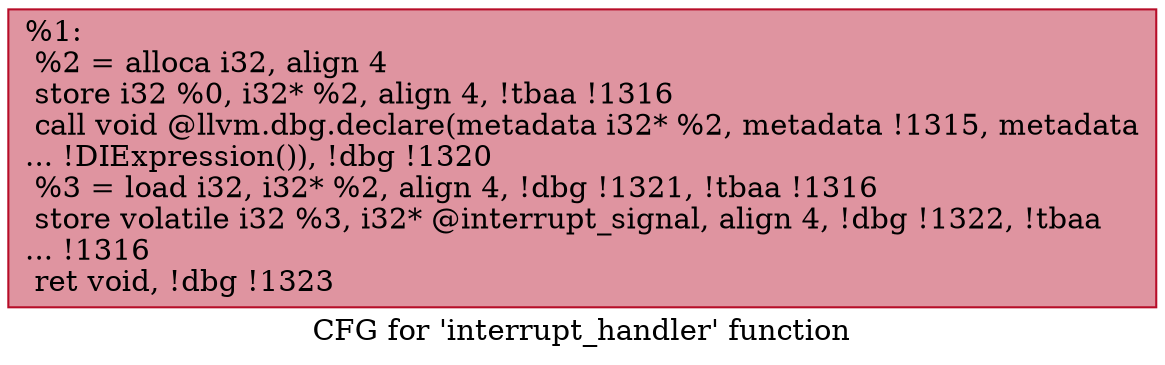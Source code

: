 digraph "CFG for 'interrupt_handler' function" {
	label="CFG for 'interrupt_handler' function";

	Node0xffb450 [shape=record,color="#b70d28ff", style=filled, fillcolor="#b70d2870",label="{%1:\l  %2 = alloca i32, align 4\l  store i32 %0, i32* %2, align 4, !tbaa !1316\l  call void @llvm.dbg.declare(metadata i32* %2, metadata !1315, metadata\l... !DIExpression()), !dbg !1320\l  %3 = load i32, i32* %2, align 4, !dbg !1321, !tbaa !1316\l  store volatile i32 %3, i32* @interrupt_signal, align 4, !dbg !1322, !tbaa\l... !1316\l  ret void, !dbg !1323\l}"];
}
